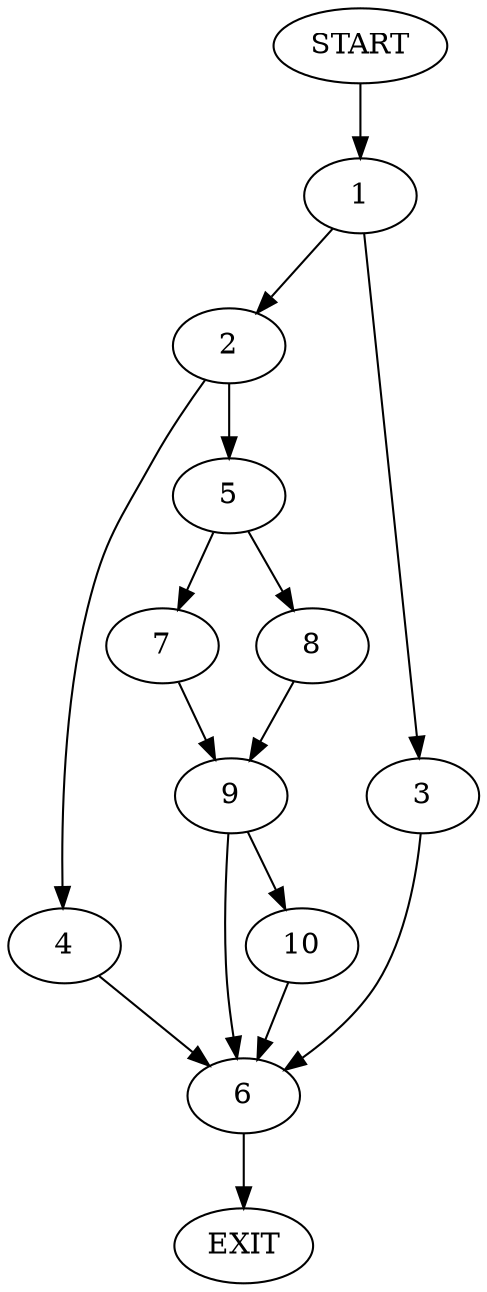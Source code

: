 digraph {
0 [label="START"]
11 [label="EXIT"]
0 -> 1
1 -> 2
1 -> 3
2 -> 4
2 -> 5
3 -> 6
6 -> 11
4 -> 6
5 -> 7
5 -> 8
8 -> 9
7 -> 9
9 -> 6
9 -> 10
10 -> 6
}
